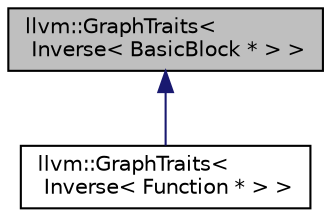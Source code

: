 digraph "llvm::GraphTraits&lt; Inverse&lt; BasicBlock * &gt; &gt;"
{
 // LATEX_PDF_SIZE
  bgcolor="transparent";
  edge [fontname="Helvetica",fontsize="10",labelfontname="Helvetica",labelfontsize="10"];
  node [fontname="Helvetica",fontsize="10",shape="box"];
  Node1 [label="llvm::GraphTraits\<\l Inverse\< BasicBlock * \> \>",height=0.2,width=0.4,color="black", fillcolor="grey75", style="filled", fontcolor="black",tooltip=" "];
  Node1 -> Node2 [dir="back",color="midnightblue",fontsize="10",style="solid",fontname="Helvetica"];
  Node2 [label="llvm::GraphTraits\<\l Inverse\< Function * \> \>",height=0.2,width=0.4,color="black",URL="$structllvm_1_1GraphTraits_3_01Inverse_3_01Function_01_5_01_4_01_4.html",tooltip=" "];
}
